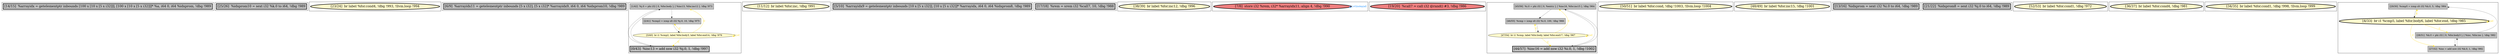 
digraph G {





subgraph cluster18 {


node358 [penwidth=3.0,fontsize=20,fillcolor=grey,label="[14/15]  %arrayidx = getelementptr inbounds [100 x [10 x [5 x i32]]], [100 x [10 x [5 x i32]]]* %a, i64 0, i64 %idxprom, !dbg !989",shape=rectangle,style=filled ]



}

subgraph cluster16 {


node356 [penwidth=3.0,fontsize=20,fillcolor=grey,label="[25/26]  %idxprom10 = sext i32 %k.0 to i64, !dbg !989",shape=rectangle,style=filled ]



}

subgraph cluster17 {


node357 [penwidth=3.0,fontsize=20,fillcolor=lemonchiffon,label="[23/24]  br label %for.cond4, !dbg !993, !llvm.loop !994",shape=ellipse,style=filled ]



}

subgraph cluster4 {


node338 [penwidth=3.0,fontsize=20,fillcolor=grey,label="[6/9]  %arrayidx11 = getelementptr inbounds [5 x i32], [5 x i32]* %arrayidx9, i64 0, i64 %idxprom10, !dbg !989",shape=rectangle,style=filled ]



}

subgraph cluster3 {


node337 [fillcolor=grey,label="[1/42]  %j.0 = phi i32 [ 0, %for.body ], [ %inc13, %for.inc12 ], !dbg !973",shape=rectangle,style=filled ]
node336 [penwidth=3.0,fontsize=20,fillcolor=grey,label="[0/43]  %inc13 = add nsw i32 %j.0, 1, !dbg !997",shape=rectangle,style=filled ]
node334 [fillcolor=grey,label="[2/41]  %cmp2 = icmp slt i32 %j.0, 10, !dbg !975",shape=rectangle,style=filled ]
node335 [fillcolor=lemonchiffon,label="[3/40]  br i1 %cmp2, label %for.body3, label %for.end14, !dbg !976",shape=ellipse,style=filled ]

node336->node337 [style=solid,color=black,label="",penwidth=0.5,fontcolor=black ]
node334->node335 [style=solid,color=black,label="",penwidth=0.5,fontcolor=black ]
node337->node336 [style=solid,color=black,label="",penwidth=0.5,fontcolor=black ]
node335->node334 [style=solid,color=gold,label="C",penwidth=1.0,fontcolor=gold ]
node335->node335 [style=solid,color=gold,label="C",penwidth=1.0,fontcolor=gold ]
node335->node337 [style=solid,color=gold,label="C",penwidth=1.0,fontcolor=gold ]
node335->node336 [style=solid,color=gold,label="C",penwidth=1.0,fontcolor=gold ]
node337->node334 [style=solid,color=black,label="",penwidth=0.5,fontcolor=black ]


}

subgraph cluster2 {


node333 [penwidth=3.0,fontsize=20,fillcolor=lemonchiffon,label="[11/12]  br label %for.inc, !dbg !991",shape=ellipse,style=filled ]



}

subgraph cluster1 {


node332 [penwidth=3.0,fontsize=20,fillcolor=grey,label="[5/10]  %arrayidx9 = getelementptr inbounds [10 x [5 x i32]], [10 x [5 x i32]]* %arrayidx, i64 0, i64 %idxprom8, !dbg !989",shape=rectangle,style=filled ]



}

subgraph cluster12 {


node346 [penwidth=3.0,fontsize=20,fillcolor=grey,label="[17/18]  %rem = srem i32 %call7, 10, !dbg !988",shape=rectangle,style=filled ]



}

subgraph cluster5 {


node339 [penwidth=3.0,fontsize=20,fillcolor=lemonchiffon,label="[38/39]  br label %for.inc12, !dbg !996",shape=ellipse,style=filled ]



}

subgraph cluster0 {


node331 [penwidth=3.0,fontsize=20,fillcolor=lightcoral,label="[7/8]  store i32 %rem, i32* %arrayidx11, align 4, !dbg !990",shape=ellipse,style=filled ]

node331->node331 [style=solid,color=dodgerblue,label="O|indep|all",penwidth=1.0,fontcolor=dodgerblue ]


}

subgraph cluster6 {


node340 [penwidth=3.0,fontsize=20,fillcolor=lightcoral,label="[19/20]  %call7 = call i32 @rand() #3, !dbg !986",shape=ellipse,style=filled ]



}

subgraph cluster14 {


node351 [fillcolor=grey,label="[45/56]  %i.0 = phi i32 [ 0, %entry ], [ %inc16, %for.inc15 ], !dbg !964",shape=rectangle,style=filled ]
node350 [fillcolor=grey,label="[46/55]  %cmp = icmp slt i32 %i.0, 100, !dbg !966",shape=rectangle,style=filled ]
node348 [fillcolor=lemonchiffon,label="[47/54]  br i1 %cmp, label %for.body, label %for.end17, !dbg !967",shape=ellipse,style=filled ]
node349 [penwidth=3.0,fontsize=20,fillcolor=grey,label="[44/57]  %inc16 = add nsw i32 %i.0, 1, !dbg !1002",shape=rectangle,style=filled ]

node348->node349 [style=solid,color=gold,label="C",penwidth=1.0,fontcolor=gold ]
node348->node351 [style=solid,color=gold,label="C",penwidth=1.0,fontcolor=gold ]
node349->node351 [style=solid,color=black,label="",penwidth=0.5,fontcolor=black ]
node348->node348 [style=solid,color=gold,label="C",penwidth=1.0,fontcolor=gold ]
node350->node348 [style=solid,color=black,label="",penwidth=0.5,fontcolor=black ]
node351->node350 [style=solid,color=black,label="",penwidth=0.5,fontcolor=black ]
node351->node349 [style=solid,color=black,label="",penwidth=0.5,fontcolor=black ]
node348->node350 [style=solid,color=gold,label="C",penwidth=1.0,fontcolor=gold ]


}

subgraph cluster7 {


node341 [penwidth=3.0,fontsize=20,fillcolor=lemonchiffon,label="[50/51]  br label %for.cond, !dbg !1003, !llvm.loop !1004",shape=ellipse,style=filled ]



}

subgraph cluster8 {


node342 [penwidth=3.0,fontsize=20,fillcolor=lemonchiffon,label="[48/49]  br label %for.inc15, !dbg !1001",shape=ellipse,style=filled ]



}

subgraph cluster9 {


node343 [penwidth=3.0,fontsize=20,fillcolor=grey,label="[13/16]  %idxprom = sext i32 %i.0 to i64, !dbg !989",shape=rectangle,style=filled ]



}

subgraph cluster19 {


node359 [penwidth=3.0,fontsize=20,fillcolor=grey,label="[21/22]  %idxprom8 = sext i32 %j.0 to i64, !dbg !989",shape=rectangle,style=filled ]



}

subgraph cluster10 {


node344 [penwidth=3.0,fontsize=20,fillcolor=lemonchiffon,label="[52/53]  br label %for.cond1, !dbg !972",shape=ellipse,style=filled ]



}

subgraph cluster11 {


node345 [penwidth=3.0,fontsize=20,fillcolor=lemonchiffon,label="[36/37]  br label %for.cond4, !dbg !981",shape=ellipse,style=filled ]



}

subgraph cluster13 {


node347 [penwidth=3.0,fontsize=20,fillcolor=lemonchiffon,label="[34/35]  br label %for.cond1, !dbg !998, !llvm.loop !999",shape=ellipse,style=filled ]



}

subgraph cluster15 {


node355 [fillcolor=grey,label="[29/30]  %cmp5 = icmp slt i32 %k.0, 5, !dbg !984",shape=rectangle,style=filled ]
node354 [penwidth=3.0,fontsize=20,fillcolor=lemonchiffon,label="[4/33]  br i1 %cmp5, label %for.body6, label %for.end, !dbg !985",shape=ellipse,style=filled ]
node352 [fillcolor=grey,label="[27/32]  %inc = add nsw i32 %k.0, 1, !dbg !992",shape=rectangle,style=filled ]
node353 [fillcolor=grey,label="[28/31]  %k.0 = phi i32 [ 0, %for.body3 ], [ %inc, %for.inc ], !dbg !982",shape=rectangle,style=filled ]

node354->node354 [style=solid,color=gold,label="C",penwidth=1.0,fontcolor=gold ]
node354->node352 [style=solid,color=gold,label="C",penwidth=1.0,fontcolor=gold ]
node352->node353 [style=solid,color=black,label="",penwidth=0.5,fontcolor=black ]
node354->node353 [style=solid,color=gold,label="C",penwidth=1.0,fontcolor=gold ]
node353->node352 [style=solid,color=black,label="",penwidth=0.5,fontcolor=black ]
node353->node355 [style=solid,color=black,label="",penwidth=0.5,fontcolor=black ]
node354->node355 [style=solid,color=gold,label="C",penwidth=1.0,fontcolor=gold ]
node355->node354 [style=solid,color=black,label="",penwidth=0.5,fontcolor=black ]


}

}
